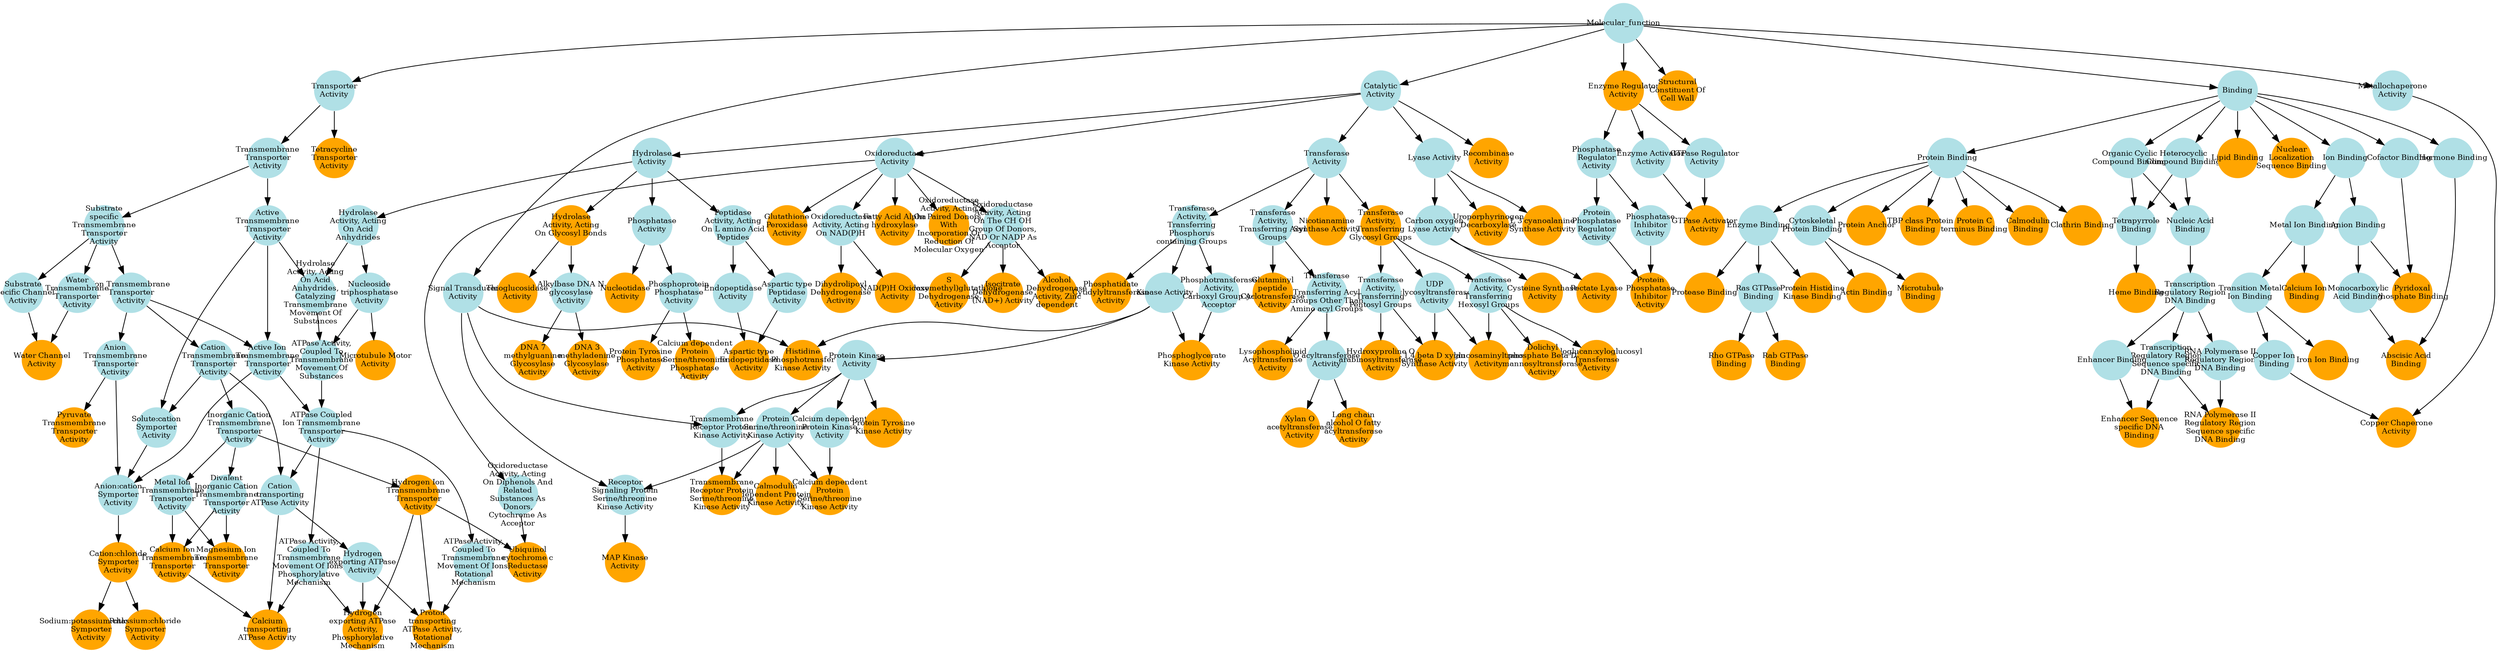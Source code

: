 digraph {
1 [style="filled", fixedsize="true", fontsize="10", shape="circle", width="0.75", fillcolor="powderblue", label="Molecular_function", color="transparent"];
2 [style="filled", fixedsize="true", fontsize="10", shape="circle", width="0.75", fillcolor="powderblue", label="Transporter
Activity", color="transparent"];
3 [style="filled", fixedsize="true", fontsize="10", shape="circle", width="0.75", fillcolor="powderblue", label="Transmembrane
Transporter
Activity", color="transparent"];
4 [style="filled", fixedsize="true", fontsize="10", shape="circle", width="0.75", fillcolor="powderblue", label="Substrate
specific
Transmembrane
Transporter
Activity", color="transparent"];
5 [style="filled", fixedsize="true", fontsize="10", shape="circle", width="0.75", fillcolor="powderblue", label="Ion Transmembrane
Transporter
Activity", color="transparent"];
6 [style="filled", fixedsize="true", fontsize="10", shape="circle", width="0.75", fillcolor="powderblue", label="Cation
Transmembrane
Transporter
Activity", color="transparent"];
7 [style="filled", fixedsize="true", fontsize="10", shape="circle", width="0.75", fillcolor="powderblue", label="Inorganic Cation
Transmembrane
Transporter
Activity", color="transparent"];
8 [style="filled", fixedsize="true", fontsize="10", shape="circle", width="0.75", fillcolor="orange", label="Hydrogen Ion
Transmembrane
Transporter
Activity", color="transparent"];
9 [style="filled", fixedsize="true", fontsize="10", shape="circle", width="0.75", fillcolor="powderblue", label="Active
Transmembrane
Transporter
Activity", color="transparent"];
10 [style="filled", fixedsize="true", fontsize="10", shape="circle", width="0.75", fillcolor="powderblue", label="Active Ion
Transmembrane
Transporter
Activity", color="transparent"];
11 [style="filled", fixedsize="true", fontsize="10", shape="circle", width="0.75", fillcolor="powderblue", label="Catalytic
Activity", color="transparent"];
12 [style="filled", fixedsize="true", fontsize="10", shape="circle", width="0.75", fillcolor="powderblue", label="Hydrolase
Activity", color="transparent"];
13 [style="filled", fixedsize="true", fontsize="10", shape="circle", width="0.75", fillcolor="powderblue", label="Hydrolase
Activity, Acting
On Acid
Anhydrides", color="transparent"];
14 [style="filled", fixedsize="true", fontsize="10", shape="circle", width="0.75", fillcolor="powderblue", label="Hydrolase
Activity, Acting
On Acid
Anhydrides,
Catalyzing
Transmembrane
Movement Of
Substances", color="transparent"];
15 [style="filled", fixedsize="true", fontsize="10", shape="circle", width="0.75", fillcolor="powderblue", label="Nucleoside
triphosphatase
Activity", color="transparent"];
16 [style="filled", fixedsize="true", fontsize="10", shape="circle", width="0.75", fillcolor="powderblue", label="ATPase Activity,
Coupled To
Transmembrane
Movement Of
Substances", color="transparent"];
17 [style="filled", fixedsize="true", fontsize="10", shape="circle", width="0.75", fillcolor="powderblue", label="ATPase Coupled
Ion Transmembrane
Transporter
Activity", color="transparent"];
18 [style="filled", fixedsize="true", fontsize="10", shape="circle", width="0.75", fillcolor="powderblue", label="Cation
transporting
ATPase Activity", color="transparent"];
19 [style="filled", fixedsize="true", fontsize="10", shape="circle", width="0.75", fillcolor="powderblue", label="Hydrogen
exporting ATPase
Activity", color="transparent"];
20 [style="filled", fixedsize="true", fontsize="10", shape="circle", width="0.75", fillcolor="powderblue", label="ATPase Activity,
Coupled To
Transmembrane
Movement Of Ions,
Rotational
Mechanism", color="transparent"];
21 [style="filled", fixedsize="true", fontsize="10", shape="circle", width="0.75", fillcolor="orange", label="Proton
transporting
ATPase Activity,
Rotational
Mechanism", color="transparent"];
22 [style="filled", fixedsize="true", fontsize="10", shape="circle", width="0.75", fillcolor="powderblue", label="Oxidoreductase
Activity", color="transparent"];
23 [style="filled", fixedsize="true", fontsize="10", shape="circle", width="0.75", fillcolor="powderblue", label="Water
Transmembrane
Transporter
Activity", color="transparent"];
24 [style="filled", fixedsize="true", fontsize="10", shape="circle", width="0.75", fillcolor="powderblue", label="Substrate
specific Channel
Activity", color="transparent"];
25 [style="filled", fixedsize="true", fontsize="10", shape="circle", width="0.75", fillcolor="orange", label="Water Channel
Activity", color="transparent"];
26 [style="filled", fixedsize="true", fontsize="10", shape="circle", width="0.75", fillcolor="orange", label="Enzyme Regulator
Activity", color="transparent"];
27 [style="filled", fixedsize="true", fontsize="10", shape="circle", width="0.75", fillcolor="powderblue", label="Enzyme Activator
Activity", color="transparent"];
28 [style="filled", fixedsize="true", fontsize="10", shape="circle", width="0.75", fillcolor="powderblue", label="GTPase Regulator
Activity", color="transparent"];
29 [style="filled", fixedsize="true", fontsize="10", shape="circle", width="0.75", fillcolor="orange", label="GTPase Activator
Activity", color="transparent"];
30 [style="filled", fixedsize="true", fontsize="10", shape="circle", width="0.75", fillcolor="orange", label="Structural
Constituent Of
Cell Wall", color="transparent"];
31 [style="filled", fixedsize="true", fontsize="10", shape="circle", width="0.75", fillcolor="powderblue", label="Binding", color="transparent"];
32 [style="filled", fixedsize="true", fontsize="10", shape="circle", width="0.75", fillcolor="powderblue", label="Protein Binding", color="transparent"];
33 [style="filled", fixedsize="true", fontsize="10", shape="circle", width="0.75", fillcolor="orange", label="Calmodulin
Binding", color="transparent"];
34 [style="filled", fixedsize="true", fontsize="10", shape="circle", width="0.75", fillcolor="powderblue", label="Transferase
Activity", color="transparent"];
35 [style="filled", fixedsize="true", fontsize="10", shape="circle", width="0.75", fillcolor="orange", label="Transferase
Activity,
Transferring
Glycosyl Groups", color="transparent"];
36 [style="filled", fixedsize="true", fontsize="10", shape="circle", width="0.75", fillcolor="powderblue", label="UDP
glycosyltransferase
Activity", color="transparent"];
37 [style="filled", fixedsize="true", fontsize="10", shape="circle", width="0.75", fillcolor="powderblue", label="Transferase
Activity,
Transferring
Hexosyl Groups", color="transparent"];
38 [style="filled", fixedsize="true", fontsize="10", shape="circle", width="0.75", fillcolor="orange", label="Acetylglucosaminyltransferase
Activity", color="transparent"];
39 [style="filled", fixedsize="true", fontsize="10", shape="circle", width="0.75", fillcolor="powderblue", label="Oxidoreductase
Activity, Acting
On The CH OH
Group Of Donors,
NAD Or NADP As
Acceptor", color="transparent"];
40 [style="filled", fixedsize="true", fontsize="10", shape="circle", width="0.75", fillcolor="orange", label="Isocitrate
Dehydrogenase
(NAD+) Activity", color="transparent"];
41 [style="filled", fixedsize="true", fontsize="10", shape="circle", width="0.75", fillcolor="orange", label="Clathrin Binding", color="transparent"];
42 [style="filled", fixedsize="true", fontsize="10", shape="circle", width="0.75", fillcolor="powderblue", label="Signal Transducer
Activity", color="transparent"];
43 [style="filled", fixedsize="true", fontsize="10", shape="circle", width="0.75", fillcolor="powderblue", label="Transferase
Activity,
Transferring
Phosphorus
containing Groups", color="transparent"];
44 [style="filled", fixedsize="true", fontsize="10", shape="circle", width="0.75", fillcolor="powderblue", label="Kinase Activity", color="transparent"];
45 [style="filled", fixedsize="true", fontsize="10", shape="circle", width="0.75", fillcolor="orange", label="Histidine
Phosphotransfer
Kinase Activity", color="transparent"];
46 [style="filled", fixedsize="true", fontsize="10", shape="circle", width="0.75", fillcolor="powderblue", label="Anion
Transmembrane
Transporter
Activity", color="transparent"];
47 [style="filled", fixedsize="true", fontsize="10", shape="circle", width="0.75", fillcolor="orange", label="Pyruvate
Transmembrane
Transporter
Activity", color="transparent"];
48 [style="filled", fixedsize="true", fontsize="10", shape="circle", width="0.75", fillcolor="powderblue", label="Enzyme Binding", color="transparent"];
49 [style="filled", fixedsize="true", fontsize="10", shape="circle", width="0.75", fillcolor="powderblue", label="Ras GTPase
Binding", color="transparent"];
50 [style="filled", fixedsize="true", fontsize="10", shape="circle", width="0.75", fillcolor="orange", label="Rho GTPase
Binding", color="transparent"];
51 [style="filled", fixedsize="true", fontsize="10", shape="circle", width="0.75", fillcolor="powderblue", label="Transferase
Activity,
Transferring Acyl
Groups", color="transparent"];
52 [style="filled", fixedsize="true", fontsize="10", shape="circle", width="0.75", fillcolor="powderblue", label="Transferase
Activity,
Transferring Acyl
Groups Other Than
Amino acyl Groups", color="transparent"];
53 [style="filled", fixedsize="true", fontsize="10", shape="circle", width="0.75", fillcolor="powderblue", label="O acyltransferase
Activity", color="transparent"];
54 [style="filled", fixedsize="true", fontsize="10", shape="circle", width="0.75", fillcolor="orange", label="Rab GTPase
Binding", color="transparent"];
55 [style="filled", fixedsize="true", fontsize="10", shape="circle", width="0.75", fillcolor="powderblue", label="Cytoskeletal
Protein Binding", color="transparent"];
56 [style="filled", fixedsize="true", fontsize="10", shape="circle", width="0.75", fillcolor="orange", label="Actin Binding", color="transparent"];
57 [style="filled", fixedsize="true", fontsize="10", shape="circle", width="0.75", fillcolor="powderblue", label="Protein Kinase
Activity", color="transparent"];
58 [style="filled", fixedsize="true", fontsize="10", shape="circle", width="0.75", fillcolor="powderblue", label="Protein
Serine/threonine
Kinase Activity", color="transparent"];
59 [style="filled", fixedsize="true", fontsize="10", shape="circle", width="0.75", fillcolor="powderblue", label="Calcium dependent
Protein Kinase
Activity", color="transparent"];
60 [style="filled", fixedsize="true", fontsize="10", shape="circle", width="0.75", fillcolor="orange", label="Calcium dependent
Protein
Serine/threonine
Kinase Activity", color="transparent"];
61 [style="filled", fixedsize="true", fontsize="10", shape="circle", width="0.75", fillcolor="powderblue", label="Phosphatase
Regulator
Activity", color="transparent"];
62 [style="filled", fixedsize="true", fontsize="10", shape="circle", width="0.75", fillcolor="powderblue", label="Phosphatase
Inhibitor
Activity", color="transparent"];
63 [style="filled", fixedsize="true", fontsize="10", shape="circle", width="0.75", fillcolor="powderblue", label="Protein
Phosphatase
Regulator
Activity", color="transparent"];
64 [style="filled", fixedsize="true", fontsize="10", shape="circle", width="0.75", fillcolor="orange", label="Protein
Phosphatase
Inhibitor
Activity", color="transparent"];
65 [style="filled", fixedsize="true", fontsize="10", shape="circle", width="0.75", fillcolor="orange", label="Glutathione
Peroxidase
Activity", color="transparent"];
66 [style="filled", fixedsize="true", fontsize="10", shape="circle", width="0.75", fillcolor="orange", label="Xylan O
acetyltransferase
Activity", color="transparent"];
67 [style="filled", fixedsize="true", fontsize="10", shape="circle", width="0.75", fillcolor="orange", label="Calmodulin
dependent Protein
Kinase Activity", color="transparent"];
68 [style="filled", fixedsize="true", fontsize="10", shape="circle", width="0.75", fillcolor="powderblue", label="Phosphotransferase
Activity,
Carboxyl Group As
Acceptor", color="transparent"];
69 [style="filled", fixedsize="true", fontsize="10", shape="circle", width="0.75", fillcolor="orange", label="Phosphoglycerate
Kinase Activity", color="transparent"];
70 [style="filled", fixedsize="true", fontsize="10", shape="circle", width="0.75", fillcolor="powderblue", label="Ion Binding", color="transparent"];
71 [style="filled", fixedsize="true", fontsize="10", shape="circle", width="0.75", fillcolor="powderblue", label="Anion Binding", color="transparent"];
72 [style="filled", fixedsize="true", fontsize="10", shape="circle", width="0.75", fillcolor="powderblue", label="Cofactor Binding", color="transparent"];
73 [style="filled", fixedsize="true", fontsize="10", shape="circle", width="0.75", fillcolor="orange", label="Pyridoxal
Phosphate Binding", color="transparent"];
74 [style="filled", fixedsize="true", fontsize="10", shape="circle", width="0.75", fillcolor="orange", label="Protein Histidine
Kinase Binding", color="transparent"];
75 [style="filled", fixedsize="true", fontsize="10", shape="circle", width="0.75", fillcolor="powderblue", label="Organic Cyclic
Compound Binding", color="transparent"];
76 [style="filled", fixedsize="true", fontsize="10", shape="circle", width="0.75", fillcolor="powderblue", label="Heterocyclic
Compound Binding", color="transparent"];
77 [style="filled", fixedsize="true", fontsize="10", shape="circle", width="0.75", fillcolor="powderblue", label="Tetrapyrrole
Binding", color="transparent"];
78 [style="filled", fixedsize="true", fontsize="10", shape="circle", width="0.75", fillcolor="orange", label="Heme Binding", color="transparent"];
79 [style="filled", fixedsize="true", fontsize="10", shape="circle", width="0.75", fillcolor="orange", label="Microtubule Motor
Activity", color="transparent"];
80 [style="filled", fixedsize="true", fontsize="10", shape="circle", width="0.75", fillcolor="powderblue", label="Metal Ion
Transmembrane
Transporter
Activity", color="transparent"];
81 [style="filled", fixedsize="true", fontsize="10", shape="circle", width="0.75", fillcolor="powderblue", label="Divalent
Inorganic Cation
Transmembrane
Transporter
Activity", color="transparent"];
82 [style="filled", fixedsize="true", fontsize="10", shape="circle", width="0.75", fillcolor="orange", label="Calcium Ion
Transmembrane
Transporter
Activity", color="transparent"];
83 [style="filled", fixedsize="true", fontsize="10", shape="circle", width="0.75", fillcolor="powderblue", label="ATPase Activity,
Coupled To
Transmembrane
Movement Of Ions,
Phosphorylative
Mechanism", color="transparent"];
84 [style="filled", fixedsize="true", fontsize="10", shape="circle", width="0.75", fillcolor="orange", label="Calcium
transporting
ATPase Activity", color="transparent"];
85 [style="filled", fixedsize="true", fontsize="10", shape="circle", width="0.75", fillcolor="orange", label="Protein Anchor", color="transparent"];
86 [style="filled", fixedsize="true", fontsize="10", shape="circle", width="0.75", fillcolor="powderblue", label="Monocarboxylic
Acid Binding", color="transparent"];
87 [style="filled", fixedsize="true", fontsize="10", shape="circle", width="0.75", fillcolor="powderblue", label="Hormone Binding", color="transparent"];
88 [style="filled", fixedsize="true", fontsize="10", shape="circle", width="0.75", fillcolor="orange", label="Abscisic Acid
Binding", color="transparent"];
89 [style="filled", fixedsize="true", fontsize="10", shape="circle", width="0.75", fillcolor="powderblue", label="Metal Ion Binding", color="transparent"];
90 [style="filled", fixedsize="true", fontsize="10", shape="circle", width="0.75", fillcolor="orange", label="Calcium Ion
Binding", color="transparent"];
91 [style="filled", fixedsize="true", fontsize="10", shape="circle", width="0.75", fillcolor="orange", label="Hydrogen
exporting ATPase
Activity,
Phosphorylative
Mechanism", color="transparent"];
92 [style="filled", fixedsize="true", fontsize="10", shape="circle", width="0.75", fillcolor="orange", label="Long chain
alcohol O fatty
acyltransferase
Activity", color="transparent"];
93 [style="filled", fixedsize="true", fontsize="10", shape="circle", width="0.75", fillcolor="powderblue", label="Lyase Activity", color="transparent"];
94 [style="filled", fixedsize="true", fontsize="10", shape="circle", width="0.75", fillcolor="orange", label="L 3 cyanoalanine
Synthase Activity", color="transparent"];
95 [style="filled", fixedsize="true", fontsize="10", shape="circle", width="0.75", fillcolor="orange", label="Phosphatidate
Cytidylyltransferase
Activity", color="transparent"];
96 [style="filled", fixedsize="true", fontsize="10", shape="circle", width="0.75", fillcolor="orange", label="Hydrolase
Activity, Acting
On Glycosyl Bonds", color="transparent"];
97 [style="filled", fixedsize="true", fontsize="10", shape="circle", width="0.75", fillcolor="powderblue", label="Oxidoreductase
Activity, Acting
On NAD(P)H", color="transparent"];
98 [style="filled", fixedsize="true", fontsize="10", shape="circle", width="0.75", fillcolor="orange", label="NAD(P)H Oxidase
Activity", color="transparent"];
99 [style="filled", fixedsize="true", fontsize="10", shape="circle", width="0.75", fillcolor="powderblue", label="Carbon oxygen
Lyase Activity", color="transparent"];
100 [style="filled", fixedsize="true", fontsize="10", shape="circle", width="0.75", fillcolor="orange", label="Cysteine Synthase
Activity", color="transparent"];
101 [style="filled", fixedsize="true", fontsize="10", shape="circle", width="0.75", fillcolor="orange", label="Xyloglucan:xyloglucosyl
Transferase
Activity", color="transparent"];
102 [style="filled", fixedsize="true", fontsize="10", shape="circle", width="0.75", fillcolor="powderblue", label="Oxidoreductase
Activity, Acting
On Diphenols And
Related
Substances As
Donors,
Cytochrome As
Acceptor", color="transparent"];
103 [style="filled", fixedsize="true", fontsize="10", shape="circle", width="0.75", fillcolor="orange", label="Ubiquinol
cytochrome c
Reductase
Activity", color="transparent"];
104 [style="filled", fixedsize="true", fontsize="10", shape="circle", width="0.75", fillcolor="orange", label="Protease Binding", color="transparent"];
105 [style="filled", fixedsize="true", fontsize="10", shape="circle", width="0.75", fillcolor="orange", label="Microtubule
Binding", color="transparent"];
106 [style="filled", fixedsize="true", fontsize="10", shape="circle", width="0.75", fillcolor="orange", label="Tetracycline
Transporter
Activity", color="transparent"];
107 [style="filled", fixedsize="true", fontsize="10", shape="circle", width="0.75", fillcolor="powderblue", label="Phosphatase
Activity", color="transparent"];
108 [style="filled", fixedsize="true", fontsize="10", shape="circle", width="0.75", fillcolor="powderblue", label="Phosphoprotein
Phosphatase
Activity", color="transparent"];
109 [style="filled", fixedsize="true", fontsize="10", shape="circle", width="0.75", fillcolor="orange", label="Protein Tyrosine
Phosphatase
Activity", color="transparent"];
110 [style="filled", fixedsize="true", fontsize="10", shape="circle", width="0.75", fillcolor="orange", label="Nicotianamine
Synthase Activity", color="transparent"];
111 [style="filled", fixedsize="true", fontsize="10", shape="circle", width="0.75", fillcolor="powderblue", label="Alkylbase DNA N
glycosylase
Activity", color="transparent"];
112 [style="filled", fixedsize="true", fontsize="10", shape="circle", width="0.75", fillcolor="orange", label="DNA 7
methylguanine
Glycosylase
Activity", color="transparent"];
113 [style="filled", fixedsize="true", fontsize="10", shape="circle", width="0.75", fillcolor="powderblue", label="Nucleic Acid
Binding", color="transparent"];
114 [style="filled", fixedsize="true", fontsize="10", shape="circle", width="0.75", fillcolor="powderblue", label="Transcription
Regulatory Region
DNA Binding", color="transparent"];
115 [style="filled", fixedsize="true", fontsize="10", shape="circle", width="0.75", fillcolor="powderblue", label="Transcription
Regulatory Region
Sequence specific
DNA Binding", color="transparent"];
116 [style="filled", fixedsize="true", fontsize="10", shape="circle", width="0.75", fillcolor="powderblue", label="Enhancer Binding", color="transparent"];
117 [style="filled", fixedsize="true", fontsize="10", shape="circle", width="0.75", fillcolor="orange", label="Enhancer Sequence
specific DNA
Binding", color="transparent"];
118 [style="filled", fixedsize="true", fontsize="10", shape="circle", width="0.75", fillcolor="orange", label="Fatty Acid Alpha
hydroxylase
Activity", color="transparent"];
119 [style="filled", fixedsize="true", fontsize="10", shape="circle", width="0.75", fillcolor="orange", label="Uroporphyrinogen
Decarboxylase
Activity", color="transparent"];
120 [style="filled", fixedsize="true", fontsize="10", shape="circle", width="0.75", fillcolor="orange", label="Nucleotidase
Activity", color="transparent"];
121 [style="filled", fixedsize="true", fontsize="10", shape="circle", width="0.75", fillcolor="powderblue", label="Solute:cation
Symporter
Activity", color="transparent"];
122 [style="filled", fixedsize="true", fontsize="10", shape="circle", width="0.75", fillcolor="powderblue", label="Anion:cation
Symporter
Activity", color="transparent"];
123 [style="filled", fixedsize="true", fontsize="10", shape="circle", width="0.75", fillcolor="orange", label="Cation:chloride
Symporter
Activity", color="transparent"];
124 [style="filled", fixedsize="true", fontsize="10", shape="circle", width="0.75", fillcolor="orange", label="Sodium:potassium:chloride
Symporter
Activity", color="transparent"];
125 [style="filled", fixedsize="true", fontsize="10", shape="circle", width="0.75", fillcolor="orange", label="Potassium:chloride
Symporter
Activity", color="transparent"];
126 [style="filled", fixedsize="true", fontsize="10", shape="circle", width="0.75", fillcolor="powderblue", label="RNA Polymerase II
Regulatory Region
DNA Binding", color="transparent"];
127 [style="filled", fixedsize="true", fontsize="10", shape="circle", width="0.75", fillcolor="orange", label="RNA Polymerase II
Regulatory Region
Sequence specific
DNA Binding", color="transparent"];
128 [style="filled", fixedsize="true", fontsize="10", shape="circle", width="0.75", fillcolor="orange", label="Lipid Binding", color="transparent"];
129 [style="filled", fixedsize="true", fontsize="10", shape="circle", width="0.75", fillcolor="powderblue", label="Receptor
Signaling Protein
Serine/threonine
Kinase Activity", color="transparent"];
130 [style="filled", fixedsize="true", fontsize="10", shape="circle", width="0.75", fillcolor="orange", label="MAP Kinase
Activity", color="transparent"];
131 [style="filled", fixedsize="true", fontsize="10", shape="circle", width="0.75", fillcolor="powderblue", label="Transition Metal
Ion Binding", color="transparent"];
132 [style="filled", fixedsize="true", fontsize="10", shape="circle", width="0.75", fillcolor="orange", label="Iron Ion Binding", color="transparent"];
133 [style="filled", fixedsize="true", fontsize="10", shape="circle", width="0.75", fillcolor="orange", label="Magnesium Ion
Transmembrane
Transporter
Activity", color="transparent"];
134 [style="filled", fixedsize="true", fontsize="10", shape="circle", width="0.75", fillcolor="orange", label="Pectate Lyase
Activity", color="transparent"];
135 [style="filled", fixedsize="true", fontsize="10", shape="circle", width="0.75", fillcolor="powderblue", label="Copper Ion
Binding", color="transparent"];
136 [style="filled", fixedsize="true", fontsize="10", shape="circle", width="0.75", fillcolor="powderblue", label="Metallochaperone
Activity", color="transparent"];
137 [style="filled", fixedsize="true", fontsize="10", shape="circle", width="0.75", fillcolor="orange", label="Copper Chaperone
Activity", color="transparent"];
138 [style="filled", fixedsize="true", fontsize="10", shape="circle", width="0.75", fillcolor="orange", label="Lysophospholipid
Acyltransferase
Activity", color="transparent"];
139 [style="filled", fixedsize="true", fontsize="10", shape="circle", width="0.75", fillcolor="orange", label="Dihydrolipoyl
Dehydrogenase
Activity", color="transparent"];
140 [style="filled", fixedsize="true", fontsize="10", shape="circle", width="0.75", fillcolor="powderblue", label="Transmembrane
Receptor Protein
Kinase Activity", color="transparent"];
141 [style="filled", fixedsize="true", fontsize="10", shape="circle", width="0.75", fillcolor="orange", label="Transmembrane
Receptor Protein
Serine/threonine
Kinase Activity", color="transparent"];
142 [style="filled", fixedsize="true", fontsize="10", shape="circle", width="0.75", fillcolor="orange", label="TBP class Protein
Binding", color="transparent"];
143 [style="filled", fixedsize="true", fontsize="10", shape="circle", width="0.75", fillcolor="orange", label="Dolichyl
phosphate Beta D
mannosyltransferase
Activity", color="transparent"];
144 [style="filled", fixedsize="true", fontsize="10", shape="circle", width="0.75", fillcolor="orange", label="Glutaminyl
peptide
Cyclotransferase
Activity", color="transparent"];
145 [style="filled", fixedsize="true", fontsize="10", shape="circle", width="0.75", fillcolor="powderblue", label="Transferase
Activity,
Transferring
Pentosyl Groups", color="transparent"];
146 [style="filled", fixedsize="true", fontsize="10", shape="circle", width="0.75", fillcolor="orange", label="1,4 beta D xylan
Synthase Activity", color="transparent"];
147 [style="filled", fixedsize="true", fontsize="10", shape="circle", width="0.75", fillcolor="orange", label="Recombinase
Activity", color="transparent"];
148 [style="filled", fixedsize="true", fontsize="10", shape="circle", width="0.75", fillcolor="orange", label="Hydroxyproline O
arabinosyltransferase
Activity", color="transparent"];
149 [style="filled", fixedsize="true", fontsize="10", shape="circle", width="0.75", fillcolor="orange", label="Thioglucosidase
Activity", color="transparent"];
150 [style="filled", fixedsize="true", fontsize="10", shape="circle", width="0.75", fillcolor="orange", label="Protein Tyrosine
Kinase Activity", color="transparent"];
151 [style="filled", fixedsize="true", fontsize="10", shape="circle", width="0.75", fillcolor="orange", label="Nuclear
Localization
Sequence Binding", color="transparent"];
152 [style="filled", fixedsize="true", fontsize="10", shape="circle", width="0.75", fillcolor="orange", label="Calcium dependent
Protein
Serine/threonine
Phosphatase
Activity", color="transparent"];
153 [style="filled", fixedsize="true", fontsize="10", shape="circle", width="0.75", fillcolor="orange", label="Oxidoreductase
Activity, Acting
On Paired Donors,
With
Incorporation Or
Reduction Of
Molecular Oxygen", color="transparent"];
154 [style="filled", fixedsize="true", fontsize="10", shape="circle", width="0.75", fillcolor="orange", label="DNA 3
methyladenine
Glycosylase
Activity", color="transparent"];
155 [style="filled", fixedsize="true", fontsize="10", shape="circle", width="0.75", fillcolor="orange", label="Alcohol
Dehydrogenase
Activity, Zinc
dependent", color="transparent"];
156 [style="filled", fixedsize="true", fontsize="10", shape="circle", width="0.75", fillcolor="orange", label="S
(hydroxymethyl)glutathione
Dehydrogenase
Activity", color="transparent"];
157 [style="filled", fixedsize="true", fontsize="10", shape="circle", width="0.75", fillcolor="orange", label="Protein C
terminus Binding", color="transparent"];
158 [style="filled", fixedsize="true", fontsize="10", shape="circle", width="0.75", fillcolor="powderblue", label="Peptidase
Activity, Acting
On L amino Acid
Peptides", color="transparent"];
159 [style="filled", fixedsize="true", fontsize="10", shape="circle", width="0.75", fillcolor="powderblue", label="Endopeptidase
Activity", color="transparent"];
160 [style="filled", fixedsize="true", fontsize="10", shape="circle", width="0.75", fillcolor="powderblue", label="Aspartic type
Peptidase
Activity", color="transparent"];
161 [style="filled", fixedsize="true", fontsize="10", shape="circle", width="0.75", fillcolor="orange", label="Aspartic type
Endopeptidase
Activity", color="transparent"];
1 -> 2 [color="#000000", lty="solid"];
2 -> 3 [color="#000000", lty="solid"];
3 -> 4 [color="#000000", lty="solid"];
4 -> 5 [color="#000000", lty="solid"];
5 -> 6 [color="#000000", lty="solid"];
6 -> 7 [color="#000000", lty="solid"];
7 -> 8 [color="#000000", lty="solid"];
3 -> 9 [color="#000000", lty="solid"];
5 -> 10 [color="#000000", lty="solid"];
9 -> 10 [color="#000000", lty="solid"];
1 -> 11 [color="#000000", lty="solid"];
11 -> 12 [color="#000000", lty="solid"];
12 -> 13 [color="#000000", lty="solid"];
9 -> 14 [color="#000000", lty="solid"];
13 -> 14 [color="#000000", lty="solid"];
13 -> 15 [color="#000000", lty="solid"];
14 -> 16 [color="#000000", lty="solid"];
15 -> 16 [color="#000000", lty="solid"];
10 -> 17 [color="#000000", lty="solid"];
16 -> 17 [color="#000000", lty="solid"];
6 -> 18 [color="#000000", lty="solid"];
17 -> 18 [color="#000000", lty="solid"];
18 -> 19 [color="#000000", lty="solid"];
17 -> 20 [color="#000000", lty="solid"];
8 -> 21 [color="#000000", lty="solid"];
19 -> 21 [color="#000000", lty="solid"];
20 -> 21 [color="#000000", lty="solid"];
11 -> 22 [color="#000000", lty="solid"];
4 -> 23 [color="#000000", lty="solid"];
4 -> 24 [color="#000000", lty="solid"];
23 -> 25 [color="#000000", lty="solid"];
24 -> 25 [color="#000000", lty="solid"];
1 -> 26 [color="#000000", lty="solid"];
26 -> 27 [color="#000000", lty="solid"];
26 -> 28 [color="#000000", lty="solid"];
27 -> 29 [color="#000000", lty="solid"];
28 -> 29 [color="#000000", lty="solid"];
1 -> 30 [color="#000000", lty="solid"];
1 -> 31 [color="#000000", lty="solid"];
31 -> 32 [color="#000000", lty="solid"];
32 -> 33 [color="#000000", lty="solid"];
11 -> 34 [color="#000000", lty="solid"];
34 -> 35 [color="#000000", lty="solid"];
35 -> 36 [color="#000000", lty="solid"];
35 -> 37 [color="#000000", lty="solid"];
36 -> 38 [color="#000000", lty="solid"];
37 -> 38 [color="#000000", lty="solid"];
22 -> 39 [color="#000000", lty="solid"];
39 -> 40 [color="#000000", lty="solid"];
32 -> 41 [color="#000000", lty="solid"];
1 -> 42 [color="#000000", lty="solid"];
34 -> 43 [color="#000000", lty="solid"];
43 -> 44 [color="#000000", lty="solid"];
42 -> 45 [color="#000000", lty="solid"];
44 -> 45 [color="#000000", lty="solid"];
5 -> 46 [color="#000000", lty="solid"];
46 -> 47 [color="#000000", lty="solid"];
32 -> 48 [color="#000000", lty="solid"];
48 -> 49 [color="#000000", lty="solid"];
49 -> 50 [color="#000000", lty="solid"];
34 -> 51 [color="#000000", lty="solid"];
51 -> 52 [color="#000000", lty="solid"];
52 -> 53 [color="#000000", lty="solid"];
49 -> 54 [color="#000000", lty="solid"];
32 -> 55 [color="#000000", lty="solid"];
55 -> 56 [color="#000000", lty="solid"];
44 -> 57 [color="#000000", lty="solid"];
57 -> 58 [color="#000000", lty="solid"];
57 -> 59 [color="#000000", lty="solid"];
58 -> 60 [color="#000000", lty="solid"];
59 -> 60 [color="#000000", lty="solid"];
26 -> 61 [color="#000000", lty="solid"];
61 -> 62 [color="#000000", lty="solid"];
61 -> 63 [color="#000000", lty="solid"];
62 -> 64 [color="#000000", lty="solid"];
63 -> 64 [color="#000000", lty="solid"];
22 -> 65 [color="#000000", lty="solid"];
53 -> 66 [color="#000000", lty="solid"];
58 -> 67 [color="#000000", lty="solid"];
43 -> 68 [color="#000000", lty="solid"];
44 -> 69 [color="#000000", lty="solid"];
68 -> 69 [color="#000000", lty="solid"];
31 -> 70 [color="#000000", lty="solid"];
70 -> 71 [color="#000000", lty="solid"];
31 -> 72 [color="#000000", lty="solid"];
71 -> 73 [color="#000000", lty="solid"];
72 -> 73 [color="#000000", lty="solid"];
48 -> 74 [color="#000000", lty="solid"];
31 -> 75 [color="#000000", lty="solid"];
31 -> 76 [color="#000000", lty="solid"];
75 -> 77 [color="#000000", lty="solid"];
76 -> 77 [color="#000000", lty="solid"];
77 -> 78 [color="#000000", lty="solid"];
15 -> 79 [color="#000000", lty="solid"];
7 -> 80 [color="#000000", lty="solid"];
7 -> 81 [color="#000000", lty="solid"];
80 -> 82 [color="#000000", lty="solid"];
81 -> 82 [color="#000000", lty="solid"];
17 -> 83 [color="#000000", lty="solid"];
18 -> 84 [color="#000000", lty="solid"];
82 -> 84 [color="#000000", lty="solid"];
83 -> 84 [color="#000000", lty="solid"];
32 -> 85 [color="#000000", lty="solid"];
71 -> 86 [color="#000000", lty="solid"];
31 -> 87 [color="#000000", lty="solid"];
86 -> 88 [color="#000000", lty="solid"];
87 -> 88 [color="#000000", lty="solid"];
70 -> 89 [color="#000000", lty="solid"];
89 -> 90 [color="#000000", lty="solid"];
8 -> 91 [color="#000000", lty="solid"];
19 -> 91 [color="#000000", lty="solid"];
83 -> 91 [color="#000000", lty="solid"];
53 -> 92 [color="#000000", lty="solid"];
11 -> 93 [color="#000000", lty="solid"];
93 -> 94 [color="#000000", lty="solid"];
43 -> 95 [color="#000000", lty="solid"];
12 -> 96 [color="#000000", lty="solid"];
22 -> 97 [color="#000000", lty="solid"];
97 -> 98 [color="#000000", lty="solid"];
93 -> 99 [color="#000000", lty="solid"];
99 -> 100 [color="#000000", lty="solid"];
37 -> 101 [color="#000000", lty="solid"];
22 -> 102 [color="#000000", lty="solid"];
8 -> 103 [color="#000000", lty="solid"];
102 -> 103 [color="#000000", lty="solid"];
48 -> 104 [color="#000000", lty="solid"];
55 -> 105 [color="#000000", lty="solid"];
2 -> 106 [color="#000000", lty="solid"];
12 -> 107 [color="#000000", lty="solid"];
107 -> 108 [color="#000000", lty="solid"];
108 -> 109 [color="#000000", lty="solid"];
34 -> 110 [color="#000000", lty="solid"];
96 -> 111 [color="#000000", lty="solid"];
111 -> 112 [color="#000000", lty="solid"];
75 -> 113 [color="#000000", lty="solid"];
76 -> 113 [color="#000000", lty="solid"];
113 -> 114 [color="#000000", lty="solid"];
114 -> 115 [color="#000000", lty="solid"];
114 -> 116 [color="#000000", lty="solid"];
115 -> 117 [color="#000000", lty="solid"];
116 -> 117 [color="#000000", lty="solid"];
22 -> 118 [color="#000000", lty="solid"];
93 -> 119 [color="#000000", lty="solid"];
107 -> 120 [color="#000000", lty="solid"];
6 -> 121 [color="#000000", lty="solid"];
9 -> 121 [color="#000000", lty="solid"];
10 -> 122 [color="#000000", lty="solid"];
46 -> 122 [color="#000000", lty="solid"];
121 -> 122 [color="#000000", lty="solid"];
122 -> 123 [color="#000000", lty="solid"];
123 -> 124 [color="#000000", lty="solid"];
123 -> 125 [color="#000000", lty="solid"];
114 -> 126 [color="#000000", lty="solid"];
115 -> 127 [color="#000000", lty="solid"];
126 -> 127 [color="#000000", lty="solid"];
31 -> 128 [color="#000000", lty="solid"];
42 -> 129 [color="#000000", lty="solid"];
58 -> 129 [color="#000000", lty="solid"];
129 -> 130 [color="#000000", lty="solid"];
89 -> 131 [color="#000000", lty="solid"];
131 -> 132 [color="#000000", lty="solid"];
80 -> 133 [color="#000000", lty="solid"];
81 -> 133 [color="#000000", lty="solid"];
99 -> 134 [color="#000000", lty="solid"];
131 -> 135 [color="#000000", lty="solid"];
1 -> 136 [color="#000000", lty="solid"];
135 -> 137 [color="#000000", lty="solid"];
136 -> 137 [color="#000000", lty="solid"];
52 -> 138 [color="#000000", lty="solid"];
97 -> 139 [color="#000000", lty="solid"];
42 -> 140 [color="#000000", lty="solid"];
57 -> 140 [color="#000000", lty="solid"];
58 -> 141 [color="#000000", lty="solid"];
140 -> 141 [color="#000000", lty="solid"];
32 -> 142 [color="#000000", lty="solid"];
37 -> 143 [color="#000000", lty="solid"];
51 -> 144 [color="#000000", lty="solid"];
35 -> 145 [color="#000000", lty="solid"];
36 -> 146 [color="#000000", lty="solid"];
145 -> 146 [color="#000000", lty="solid"];
11 -> 147 [color="#000000", lty="solid"];
145 -> 148 [color="#000000", lty="solid"];
96 -> 149 [color="#000000", lty="solid"];
57 -> 150 [color="#000000", lty="solid"];
31 -> 151 [color="#000000", lty="solid"];
108 -> 152 [color="#000000", lty="solid"];
22 -> 153 [color="#000000", lty="solid"];
111 -> 154 [color="#000000", lty="solid"];
39 -> 155 [color="#000000", lty="solid"];
39 -> 156 [color="#000000", lty="solid"];
32 -> 157 [color="#000000", lty="solid"];
12 -> 158 [color="#000000", lty="solid"];
158 -> 159 [color="#000000", lty="solid"];
158 -> 160 [color="#000000", lty="solid"];
159 -> 161 [color="#000000", lty="solid"];
160 -> 161 [color="#000000", lty="solid"];
}
